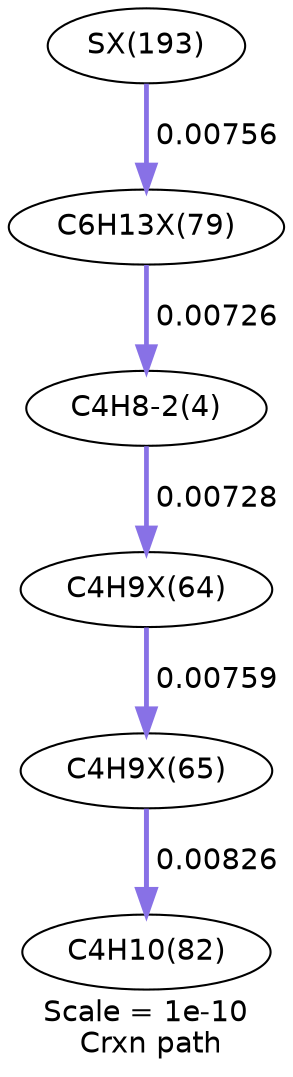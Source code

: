 digraph reaction_paths {
center=1;
s16 -> s17[fontname="Helvetica", style="setlinewidth(2.32)", arrowsize=1.16, color="0.7, 0.508, 0.9"
, label=" 0.00759"];
s17 -> s9[fontname="Helvetica", style="setlinewidth(2.38)", arrowsize=1.19, color="0.7, 0.508, 0.9"
, label=" 0.00826"];
s7 -> s16[fontname="Helvetica", style="setlinewidth(2.28)", arrowsize=1.14, color="0.7, 0.507, 0.9"
, label=" 0.00728"];
s23 -> s7[fontname="Helvetica", style="setlinewidth(2.28)", arrowsize=1.14, color="0.7, 0.507, 0.9"
, label=" 0.00726"];
s53 -> s23[fontname="Helvetica", style="setlinewidth(2.31)", arrowsize=1.16, color="0.7, 0.508, 0.9"
, label=" 0.00756"];
s7 [ fontname="Helvetica", label="C4H8-2(4)"];
s9 [ fontname="Helvetica", label="C4H10(82)"];
s16 [ fontname="Helvetica", label="C4H9X(64)"];
s17 [ fontname="Helvetica", label="C4H9X(65)"];
s23 [ fontname="Helvetica", label="C6H13X(79)"];
s53 [ fontname="Helvetica", label="SX(193)"];
 label = "Scale = 1e-10\l Crxn path";
 fontname = "Helvetica";
}
